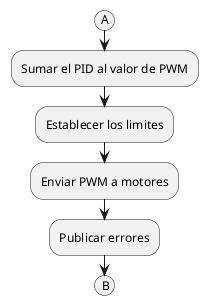 @startuml control
  (A)
  :Sumar el PID al valor de PWM;
  :Establecer los limites;
  :Enviar PWM a motores;
  :Publicar errores;
  (B)
@enduml